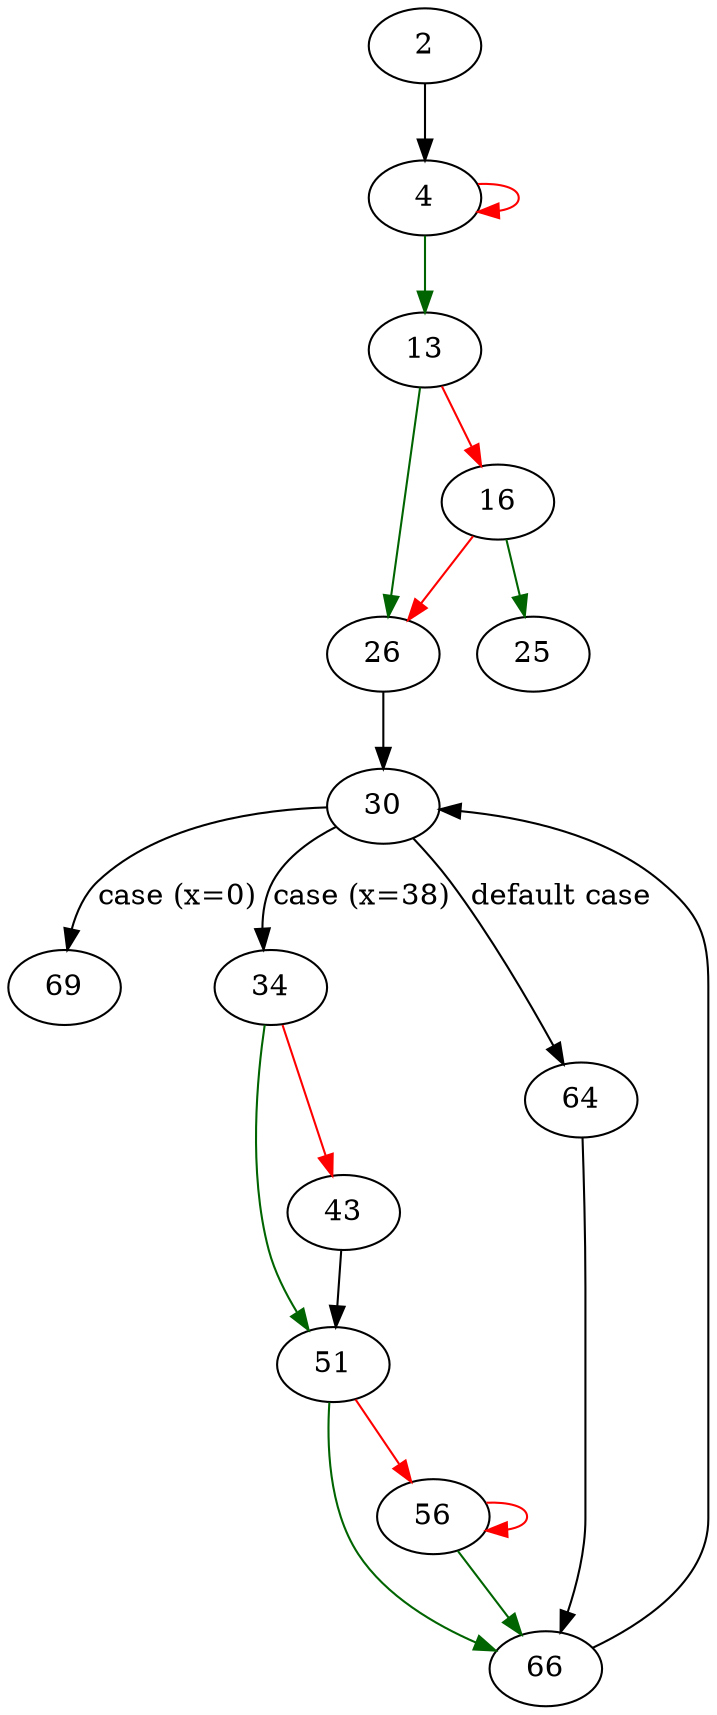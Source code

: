 strict digraph "create_fullname" {
	// Node definitions.
	2 [entry=true];
	4;
	13;
	26;
	16;
	25;
	30;
	69;
	34;
	64;
	51;
	43;
	66;
	56;

	// Edge definitions.
	2 -> 4;
	4 -> 4 [
		color=red
		cond=false
	];
	4 -> 13 [
		color=darkgreen
		cond=true
	];
	13 -> 26 [
		color=darkgreen
		cond=true
	];
	13 -> 16 [
		color=red
		cond=false
	];
	26 -> 30;
	16 -> 26 [
		color=red
		cond=false
	];
	16 -> 25 [
		color=darkgreen
		cond=true
	];
	30 -> 69 [
		cond="case (x=0)"
		label="case (x=0)"
	];
	30 -> 34 [
		cond="case (x=38)"
		label="case (x=38)"
	];
	30 -> 64 [
		cond="default case"
		label="default case"
	];
	34 -> 51 [
		color=darkgreen
		cond=true
	];
	34 -> 43 [
		color=red
		cond=false
	];
	64 -> 66;
	51 -> 66 [
		color=darkgreen
		cond=true
	];
	51 -> 56 [
		color=red
		cond=false
	];
	43 -> 51;
	66 -> 30;
	56 -> 66 [
		color=darkgreen
		cond=true
	];
	56 -> 56 [
		color=red
		cond=false
	];
}
